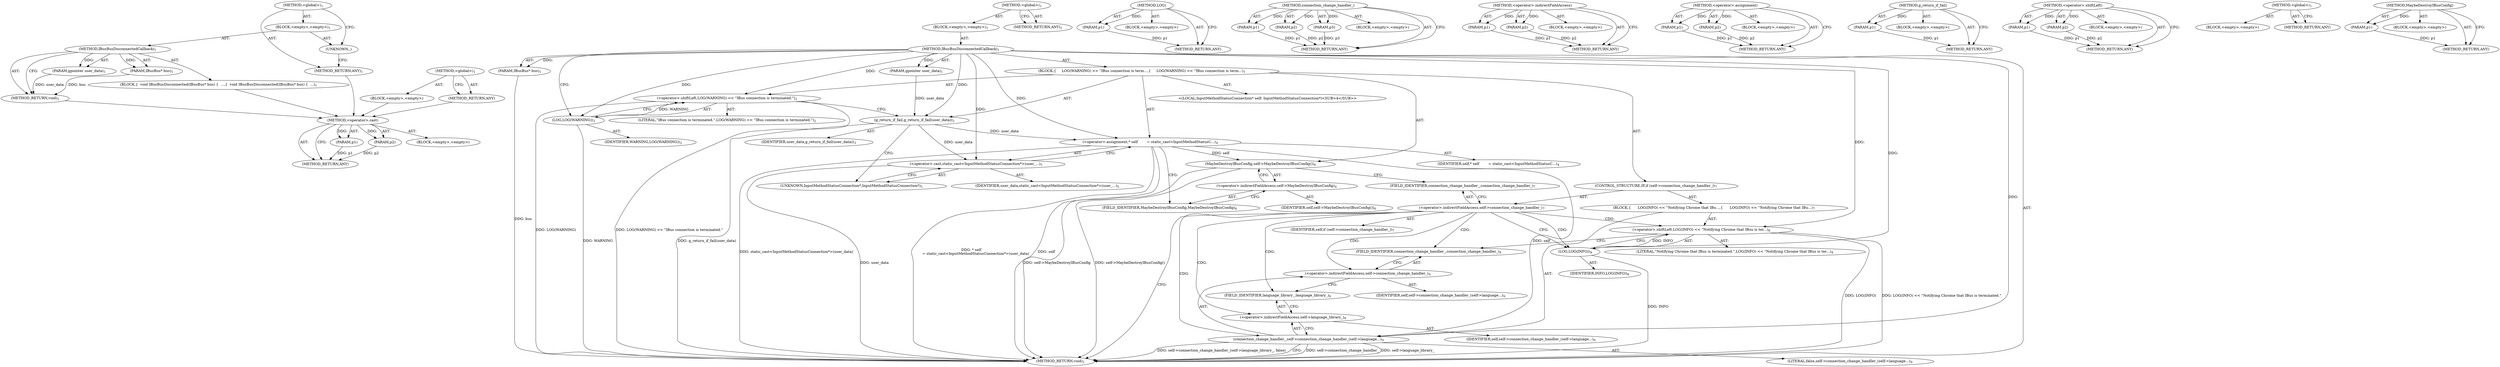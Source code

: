 digraph "&lt;global&gt;" {
vulnerable_90 [label=<(METHOD,&lt;operator&gt;.cast)>];
vulnerable_91 [label=<(PARAM,p1)>];
vulnerable_92 [label=<(PARAM,p2)>];
vulnerable_93 [label=<(BLOCK,&lt;empty&gt;,&lt;empty&gt;)>];
vulnerable_94 [label=<(METHOD_RETURN,ANY)>];
vulnerable_6 [label=<(METHOD,&lt;global&gt;)<SUB>1</SUB>>];
vulnerable_7 [label=<(BLOCK,&lt;empty&gt;,&lt;empty&gt;)<SUB>1</SUB>>];
vulnerable_8 [label=<(METHOD,IBusBusDisconnectedCallback)<SUB>1</SUB>>];
vulnerable_9 [label=<(PARAM,IBusBus* bus)<SUB>1</SUB>>];
vulnerable_10 [label=<(PARAM,gpointer user_data)<SUB>1</SUB>>];
vulnerable_11 [label=<(BLOCK,{
     LOG(WARNING) &lt;&lt; &quot;IBus connection is term...,{
     LOG(WARNING) &lt;&lt; &quot;IBus connection is term...)<SUB>1</SUB>>];
vulnerable_12 [label=<(&lt;operator&gt;.shiftLeft,LOG(WARNING) &lt;&lt; &quot;IBus connection is terminated.&quot;)<SUB>2</SUB>>];
vulnerable_13 [label=<(LOG,LOG(WARNING))<SUB>2</SUB>>];
vulnerable_14 [label=<(IDENTIFIER,WARNING,LOG(WARNING))<SUB>2</SUB>>];
vulnerable_15 [label=<(LITERAL,&quot;IBus connection is terminated.&quot;,LOG(WARNING) &lt;&lt; &quot;IBus connection is terminated.&quot;)<SUB>2</SUB>>];
vulnerable_16 [label=<(g_return_if_fail,g_return_if_fail(user_data))<SUB>3</SUB>>];
vulnerable_17 [label=<(IDENTIFIER,user_data,g_return_if_fail(user_data))<SUB>3</SUB>>];
vulnerable_18 [label="<(LOCAL,InputMethodStatusConnection* self: InputMethodStatusConnection*)<SUB>4</SUB>>"];
vulnerable_19 [label=<(&lt;operator&gt;.assignment,* self
        = static_cast&lt;InputMethodStatusC...)<SUB>4</SUB>>];
vulnerable_20 [label=<(IDENTIFIER,self,* self
        = static_cast&lt;InputMethodStatusC...)<SUB>4</SUB>>];
vulnerable_21 [label=<(&lt;operator&gt;.cast,static_cast&lt;InputMethodStatusConnection*&gt;(user_...)<SUB>5</SUB>>];
vulnerable_22 [label=<(UNKNOWN,InputMethodStatusConnection*,InputMethodStatusConnection*)<SUB>5</SUB>>];
vulnerable_23 [label=<(IDENTIFIER,user_data,static_cast&lt;InputMethodStatusConnection*&gt;(user_...)<SUB>5</SUB>>];
vulnerable_24 [label=<(MaybeDestroyIBusConfig,self-&gt;MaybeDestroyIBusConfig())<SUB>6</SUB>>];
vulnerable_25 [label=<(&lt;operator&gt;.indirectFieldAccess,self-&gt;MaybeDestroyIBusConfig)<SUB>6</SUB>>];
vulnerable_26 [label=<(IDENTIFIER,self,self-&gt;MaybeDestroyIBusConfig())<SUB>6</SUB>>];
vulnerable_27 [label=<(FIELD_IDENTIFIER,MaybeDestroyIBusConfig,MaybeDestroyIBusConfig)<SUB>6</SUB>>];
vulnerable_28 [label=<(CONTROL_STRUCTURE,IF,if (self-&gt;connection_change_handler_))<SUB>7</SUB>>];
vulnerable_29 [label=<(&lt;operator&gt;.indirectFieldAccess,self-&gt;connection_change_handler_)<SUB>7</SUB>>];
vulnerable_30 [label=<(IDENTIFIER,self,if (self-&gt;connection_change_handler_))<SUB>7</SUB>>];
vulnerable_31 [label=<(FIELD_IDENTIFIER,connection_change_handler_,connection_change_handler_)<SUB>7</SUB>>];
vulnerable_32 [label=<(BLOCK,{
      LOG(INFO) &lt;&lt; &quot;Notifying Chrome that IBu...,{
      LOG(INFO) &lt;&lt; &quot;Notifying Chrome that IBu...)<SUB>7</SUB>>];
vulnerable_33 [label=<(&lt;operator&gt;.shiftLeft,LOG(INFO) &lt;&lt; &quot;Notifying Chrome that IBus is ter...)<SUB>8</SUB>>];
vulnerable_34 [label=<(LOG,LOG(INFO))<SUB>8</SUB>>];
vulnerable_35 [label=<(IDENTIFIER,INFO,LOG(INFO))<SUB>8</SUB>>];
vulnerable_36 [label=<(LITERAL,&quot;Notifying Chrome that IBus is terminated.&quot;,LOG(INFO) &lt;&lt; &quot;Notifying Chrome that IBus is ter...)<SUB>8</SUB>>];
vulnerable_37 [label=<(connection_change_handler_,self-&gt;connection_change_handler_(self-&gt;language...)<SUB>9</SUB>>];
vulnerable_38 [label=<(&lt;operator&gt;.indirectFieldAccess,self-&gt;connection_change_handler_)<SUB>9</SUB>>];
vulnerable_39 [label=<(IDENTIFIER,self,self-&gt;connection_change_handler_(self-&gt;language...)<SUB>9</SUB>>];
vulnerable_40 [label=<(FIELD_IDENTIFIER,connection_change_handler_,connection_change_handler_)<SUB>9</SUB>>];
vulnerable_41 [label=<(&lt;operator&gt;.indirectFieldAccess,self-&gt;language_library_)<SUB>9</SUB>>];
vulnerable_42 [label=<(IDENTIFIER,self,self-&gt;connection_change_handler_(self-&gt;language...)<SUB>9</SUB>>];
vulnerable_43 [label=<(FIELD_IDENTIFIER,language_library_,language_library_)<SUB>9</SUB>>];
vulnerable_44 [label=<(LITERAL,false,self-&gt;connection_change_handler_(self-&gt;language...)<SUB>9</SUB>>];
vulnerable_45 [label=<(METHOD_RETURN,void)<SUB>1</SUB>>];
vulnerable_47 [label=<(METHOD_RETURN,ANY)<SUB>1</SUB>>];
vulnerable_77 [label=<(METHOD,LOG)>];
vulnerable_78 [label=<(PARAM,p1)>];
vulnerable_79 [label=<(BLOCK,&lt;empty&gt;,&lt;empty&gt;)>];
vulnerable_80 [label=<(METHOD_RETURN,ANY)>];
vulnerable_104 [label=<(METHOD,connection_change_handler_)>];
vulnerable_105 [label=<(PARAM,p1)>];
vulnerable_106 [label=<(PARAM,p2)>];
vulnerable_107 [label=<(PARAM,p3)>];
vulnerable_108 [label=<(BLOCK,&lt;empty&gt;,&lt;empty&gt;)>];
vulnerable_109 [label=<(METHOD_RETURN,ANY)>];
vulnerable_99 [label=<(METHOD,&lt;operator&gt;.indirectFieldAccess)>];
vulnerable_100 [label=<(PARAM,p1)>];
vulnerable_101 [label=<(PARAM,p2)>];
vulnerable_102 [label=<(BLOCK,&lt;empty&gt;,&lt;empty&gt;)>];
vulnerable_103 [label=<(METHOD_RETURN,ANY)>];
vulnerable_85 [label=<(METHOD,&lt;operator&gt;.assignment)>];
vulnerable_86 [label=<(PARAM,p1)>];
vulnerable_87 [label=<(PARAM,p2)>];
vulnerable_88 [label=<(BLOCK,&lt;empty&gt;,&lt;empty&gt;)>];
vulnerable_89 [label=<(METHOD_RETURN,ANY)>];
vulnerable_81 [label=<(METHOD,g_return_if_fail)>];
vulnerable_82 [label=<(PARAM,p1)>];
vulnerable_83 [label=<(BLOCK,&lt;empty&gt;,&lt;empty&gt;)>];
vulnerable_84 [label=<(METHOD_RETURN,ANY)>];
vulnerable_72 [label=<(METHOD,&lt;operator&gt;.shiftLeft)>];
vulnerable_73 [label=<(PARAM,p1)>];
vulnerable_74 [label=<(PARAM,p2)>];
vulnerable_75 [label=<(BLOCK,&lt;empty&gt;,&lt;empty&gt;)>];
vulnerable_76 [label=<(METHOD_RETURN,ANY)>];
vulnerable_66 [label=<(METHOD,&lt;global&gt;)<SUB>1</SUB>>];
vulnerable_67 [label=<(BLOCK,&lt;empty&gt;,&lt;empty&gt;)>];
vulnerable_68 [label=<(METHOD_RETURN,ANY)>];
vulnerable_95 [label=<(METHOD,MaybeDestroyIBusConfig)>];
vulnerable_96 [label=<(PARAM,p1)>];
vulnerable_97 [label=<(BLOCK,&lt;empty&gt;,&lt;empty&gt;)>];
vulnerable_98 [label=<(METHOD_RETURN,ANY)>];
fixed_6 [label=<(METHOD,&lt;global&gt;)<SUB>1</SUB>>];
fixed_7 [label=<(BLOCK,&lt;empty&gt;,&lt;empty&gt;)<SUB>1</SUB>>];
fixed_8 [label=<(METHOD,IBusBusDisconnectedCallback)<SUB>1</SUB>>];
fixed_9 [label=<(PARAM,IBusBus* bus)<SUB>1</SUB>>];
fixed_10 [label=<(PARAM,gpointer user_data)<SUB>1</SUB>>];
fixed_11 [label=<(BLOCK,{
  void IBusBusDisconnected(IBusBus* bus) {
  ...,{
  void IBusBusDisconnected(IBusBus* bus) {
  ...)<SUB>1</SUB>>];
fixed_12 [label=<(METHOD_RETURN,void)<SUB>1</SUB>>];
fixed_14 [label=<(UNKNOWN,,)>];
fixed_15 [label=<(METHOD_RETURN,ANY)<SUB>1</SUB>>];
fixed_26 [label=<(METHOD,&lt;global&gt;)<SUB>1</SUB>>];
fixed_27 [label=<(BLOCK,&lt;empty&gt;,&lt;empty&gt;)>];
fixed_28 [label=<(METHOD_RETURN,ANY)>];
vulnerable_90 -> vulnerable_91  [key=0, label="AST: "];
vulnerable_90 -> vulnerable_91  [key=1, label="DDG: "];
vulnerable_90 -> vulnerable_93  [key=0, label="AST: "];
vulnerable_90 -> vulnerable_92  [key=0, label="AST: "];
vulnerable_90 -> vulnerable_92  [key=1, label="DDG: "];
vulnerable_90 -> vulnerable_94  [key=0, label="AST: "];
vulnerable_90 -> vulnerable_94  [key=1, label="CFG: "];
vulnerable_91 -> vulnerable_94  [key=0, label="DDG: p1"];
vulnerable_92 -> vulnerable_94  [key=0, label="DDG: p2"];
vulnerable_6 -> vulnerable_7  [key=0, label="AST: "];
vulnerable_6 -> vulnerable_47  [key=0, label="AST: "];
vulnerable_6 -> vulnerable_47  [key=1, label="CFG: "];
vulnerable_7 -> vulnerable_8  [key=0, label="AST: "];
vulnerable_8 -> vulnerable_9  [key=0, label="AST: "];
vulnerable_8 -> vulnerable_9  [key=1, label="DDG: "];
vulnerable_8 -> vulnerable_10  [key=0, label="AST: "];
vulnerable_8 -> vulnerable_10  [key=1, label="DDG: "];
vulnerable_8 -> vulnerable_11  [key=0, label="AST: "];
vulnerable_8 -> vulnerable_45  [key=0, label="AST: "];
vulnerable_8 -> vulnerable_13  [key=0, label="CFG: "];
vulnerable_8 -> vulnerable_13  [key=1, label="DDG: "];
vulnerable_8 -> vulnerable_19  [key=0, label="DDG: "];
vulnerable_8 -> vulnerable_12  [key=0, label="DDG: "];
vulnerable_8 -> vulnerable_16  [key=0, label="DDG: "];
vulnerable_8 -> vulnerable_21  [key=0, label="DDG: "];
vulnerable_8 -> vulnerable_33  [key=0, label="DDG: "];
vulnerable_8 -> vulnerable_37  [key=0, label="DDG: "];
vulnerable_8 -> vulnerable_34  [key=0, label="DDG: "];
vulnerable_9 -> vulnerable_45  [key=0, label="DDG: bus"];
vulnerable_10 -> vulnerable_16  [key=0, label="DDG: user_data"];
vulnerable_11 -> vulnerable_12  [key=0, label="AST: "];
vulnerable_11 -> vulnerable_16  [key=0, label="AST: "];
vulnerable_11 -> vulnerable_18  [key=0, label="AST: "];
vulnerable_11 -> vulnerable_19  [key=0, label="AST: "];
vulnerable_11 -> vulnerable_24  [key=0, label="AST: "];
vulnerable_11 -> vulnerable_28  [key=0, label="AST: "];
vulnerable_12 -> vulnerable_13  [key=0, label="AST: "];
vulnerable_12 -> vulnerable_15  [key=0, label="AST: "];
vulnerable_12 -> vulnerable_16  [key=0, label="CFG: "];
vulnerable_12 -> vulnerable_45  [key=0, label="DDG: LOG(WARNING)"];
vulnerable_12 -> vulnerable_45  [key=1, label="DDG: LOG(WARNING) &lt;&lt; &quot;IBus connection is terminated.&quot;"];
vulnerable_13 -> vulnerable_14  [key=0, label="AST: "];
vulnerable_13 -> vulnerable_12  [key=0, label="CFG: "];
vulnerable_13 -> vulnerable_12  [key=1, label="DDG: WARNING"];
vulnerable_13 -> vulnerable_45  [key=0, label="DDG: WARNING"];
vulnerable_16 -> vulnerable_17  [key=0, label="AST: "];
vulnerable_16 -> vulnerable_22  [key=0, label="CFG: "];
vulnerable_16 -> vulnerable_45  [key=0, label="DDG: g_return_if_fail(user_data)"];
vulnerable_16 -> vulnerable_19  [key=0, label="DDG: user_data"];
vulnerable_16 -> vulnerable_21  [key=0, label="DDG: user_data"];
vulnerable_19 -> vulnerable_20  [key=0, label="AST: "];
vulnerable_19 -> vulnerable_21  [key=0, label="AST: "];
vulnerable_19 -> vulnerable_27  [key=0, label="CFG: "];
vulnerable_19 -> vulnerable_45  [key=0, label="DDG: self"];
vulnerable_19 -> vulnerable_45  [key=1, label="DDG: static_cast&lt;InputMethodStatusConnection*&gt;(user_data)"];
vulnerable_19 -> vulnerable_45  [key=2, label="DDG: * self
        = static_cast&lt;InputMethodStatusConnection*&gt;(user_data)"];
vulnerable_19 -> vulnerable_24  [key=0, label="DDG: self"];
vulnerable_19 -> vulnerable_37  [key=0, label="DDG: self"];
vulnerable_21 -> vulnerable_22  [key=0, label="AST: "];
vulnerable_21 -> vulnerable_23  [key=0, label="AST: "];
vulnerable_21 -> vulnerable_19  [key=0, label="CFG: "];
vulnerable_21 -> vulnerable_45  [key=0, label="DDG: user_data"];
vulnerable_22 -> vulnerable_21  [key=0, label="CFG: "];
vulnerable_24 -> vulnerable_25  [key=0, label="AST: "];
vulnerable_24 -> vulnerable_31  [key=0, label="CFG: "];
vulnerable_24 -> vulnerable_45  [key=0, label="DDG: self-&gt;MaybeDestroyIBusConfig"];
vulnerable_24 -> vulnerable_45  [key=1, label="DDG: self-&gt;MaybeDestroyIBusConfig()"];
vulnerable_25 -> vulnerable_26  [key=0, label="AST: "];
vulnerable_25 -> vulnerable_27  [key=0, label="AST: "];
vulnerable_25 -> vulnerable_24  [key=0, label="CFG: "];
vulnerable_27 -> vulnerable_25  [key=0, label="CFG: "];
vulnerable_28 -> vulnerable_29  [key=0, label="AST: "];
vulnerable_28 -> vulnerable_32  [key=0, label="AST: "];
vulnerable_29 -> vulnerable_30  [key=0, label="AST: "];
vulnerable_29 -> vulnerable_31  [key=0, label="AST: "];
vulnerable_29 -> vulnerable_45  [key=0, label="CFG: "];
vulnerable_29 -> vulnerable_34  [key=0, label="CFG: "];
vulnerable_29 -> vulnerable_34  [key=1, label="CDG: "];
vulnerable_29 -> vulnerable_40  [key=0, label="CDG: "];
vulnerable_29 -> vulnerable_33  [key=0, label="CDG: "];
vulnerable_29 -> vulnerable_37  [key=0, label="CDG: "];
vulnerable_29 -> vulnerable_38  [key=0, label="CDG: "];
vulnerable_29 -> vulnerable_41  [key=0, label="CDG: "];
vulnerable_29 -> vulnerable_43  [key=0, label="CDG: "];
vulnerable_31 -> vulnerable_29  [key=0, label="CFG: "];
vulnerable_32 -> vulnerable_33  [key=0, label="AST: "];
vulnerable_32 -> vulnerable_37  [key=0, label="AST: "];
vulnerable_33 -> vulnerable_34  [key=0, label="AST: "];
vulnerable_33 -> vulnerable_36  [key=0, label="AST: "];
vulnerable_33 -> vulnerable_40  [key=0, label="CFG: "];
vulnerable_33 -> vulnerable_45  [key=0, label="DDG: LOG(INFO)"];
vulnerable_33 -> vulnerable_45  [key=1, label="DDG: LOG(INFO) &lt;&lt; &quot;Notifying Chrome that IBus is terminated.&quot;"];
vulnerable_34 -> vulnerable_35  [key=0, label="AST: "];
vulnerable_34 -> vulnerable_33  [key=0, label="CFG: "];
vulnerable_34 -> vulnerable_33  [key=1, label="DDG: INFO"];
vulnerable_34 -> vulnerable_45  [key=0, label="DDG: INFO"];
vulnerable_37 -> vulnerable_38  [key=0, label="AST: "];
vulnerable_37 -> vulnerable_41  [key=0, label="AST: "];
vulnerable_37 -> vulnerable_44  [key=0, label="AST: "];
vulnerable_37 -> vulnerable_45  [key=0, label="CFG: "];
vulnerable_37 -> vulnerable_45  [key=1, label="DDG: self-&gt;connection_change_handler_"];
vulnerable_37 -> vulnerable_45  [key=2, label="DDG: self-&gt;language_library_"];
vulnerable_37 -> vulnerable_45  [key=3, label="DDG: self-&gt;connection_change_handler_(self-&gt;language_library_, false)"];
vulnerable_38 -> vulnerable_39  [key=0, label="AST: "];
vulnerable_38 -> vulnerable_40  [key=0, label="AST: "];
vulnerable_38 -> vulnerable_43  [key=0, label="CFG: "];
vulnerable_40 -> vulnerable_38  [key=0, label="CFG: "];
vulnerable_41 -> vulnerable_42  [key=0, label="AST: "];
vulnerable_41 -> vulnerable_43  [key=0, label="AST: "];
vulnerable_41 -> vulnerable_37  [key=0, label="CFG: "];
vulnerable_43 -> vulnerable_41  [key=0, label="CFG: "];
vulnerable_77 -> vulnerable_78  [key=0, label="AST: "];
vulnerable_77 -> vulnerable_78  [key=1, label="DDG: "];
vulnerable_77 -> vulnerable_79  [key=0, label="AST: "];
vulnerable_77 -> vulnerable_80  [key=0, label="AST: "];
vulnerable_77 -> vulnerable_80  [key=1, label="CFG: "];
vulnerable_78 -> vulnerable_80  [key=0, label="DDG: p1"];
vulnerable_104 -> vulnerable_105  [key=0, label="AST: "];
vulnerable_104 -> vulnerable_105  [key=1, label="DDG: "];
vulnerable_104 -> vulnerable_108  [key=0, label="AST: "];
vulnerable_104 -> vulnerable_106  [key=0, label="AST: "];
vulnerable_104 -> vulnerable_106  [key=1, label="DDG: "];
vulnerable_104 -> vulnerable_109  [key=0, label="AST: "];
vulnerable_104 -> vulnerable_109  [key=1, label="CFG: "];
vulnerable_104 -> vulnerable_107  [key=0, label="AST: "];
vulnerable_104 -> vulnerable_107  [key=1, label="DDG: "];
vulnerable_105 -> vulnerable_109  [key=0, label="DDG: p1"];
vulnerable_106 -> vulnerable_109  [key=0, label="DDG: p2"];
vulnerable_107 -> vulnerable_109  [key=0, label="DDG: p3"];
vulnerable_99 -> vulnerable_100  [key=0, label="AST: "];
vulnerable_99 -> vulnerable_100  [key=1, label="DDG: "];
vulnerable_99 -> vulnerable_102  [key=0, label="AST: "];
vulnerable_99 -> vulnerable_101  [key=0, label="AST: "];
vulnerable_99 -> vulnerable_101  [key=1, label="DDG: "];
vulnerable_99 -> vulnerable_103  [key=0, label="AST: "];
vulnerable_99 -> vulnerable_103  [key=1, label="CFG: "];
vulnerable_100 -> vulnerable_103  [key=0, label="DDG: p1"];
vulnerable_101 -> vulnerable_103  [key=0, label="DDG: p2"];
vulnerable_85 -> vulnerable_86  [key=0, label="AST: "];
vulnerable_85 -> vulnerable_86  [key=1, label="DDG: "];
vulnerable_85 -> vulnerable_88  [key=0, label="AST: "];
vulnerable_85 -> vulnerable_87  [key=0, label="AST: "];
vulnerable_85 -> vulnerable_87  [key=1, label="DDG: "];
vulnerable_85 -> vulnerable_89  [key=0, label="AST: "];
vulnerable_85 -> vulnerable_89  [key=1, label="CFG: "];
vulnerable_86 -> vulnerable_89  [key=0, label="DDG: p1"];
vulnerable_87 -> vulnerable_89  [key=0, label="DDG: p2"];
vulnerable_81 -> vulnerable_82  [key=0, label="AST: "];
vulnerable_81 -> vulnerable_82  [key=1, label="DDG: "];
vulnerable_81 -> vulnerable_83  [key=0, label="AST: "];
vulnerable_81 -> vulnerable_84  [key=0, label="AST: "];
vulnerable_81 -> vulnerable_84  [key=1, label="CFG: "];
vulnerable_82 -> vulnerable_84  [key=0, label="DDG: p1"];
vulnerable_72 -> vulnerable_73  [key=0, label="AST: "];
vulnerable_72 -> vulnerable_73  [key=1, label="DDG: "];
vulnerable_72 -> vulnerable_75  [key=0, label="AST: "];
vulnerable_72 -> vulnerable_74  [key=0, label="AST: "];
vulnerable_72 -> vulnerable_74  [key=1, label="DDG: "];
vulnerable_72 -> vulnerable_76  [key=0, label="AST: "];
vulnerable_72 -> vulnerable_76  [key=1, label="CFG: "];
vulnerable_73 -> vulnerable_76  [key=0, label="DDG: p1"];
vulnerable_74 -> vulnerable_76  [key=0, label="DDG: p2"];
vulnerable_66 -> vulnerable_67  [key=0, label="AST: "];
vulnerable_66 -> vulnerable_68  [key=0, label="AST: "];
vulnerable_66 -> vulnerable_68  [key=1, label="CFG: "];
vulnerable_95 -> vulnerable_96  [key=0, label="AST: "];
vulnerable_95 -> vulnerable_96  [key=1, label="DDG: "];
vulnerable_95 -> vulnerable_97  [key=0, label="AST: "];
vulnerable_95 -> vulnerable_98  [key=0, label="AST: "];
vulnerable_95 -> vulnerable_98  [key=1, label="CFG: "];
vulnerable_96 -> vulnerable_98  [key=0, label="DDG: p1"];
fixed_6 -> fixed_7  [key=0, label="AST: "];
fixed_6 -> fixed_15  [key=0, label="AST: "];
fixed_6 -> fixed_14  [key=0, label="CFG: "];
fixed_7 -> fixed_8  [key=0, label="AST: "];
fixed_7 -> fixed_14  [key=0, label="AST: "];
fixed_8 -> fixed_9  [key=0, label="AST: "];
fixed_8 -> fixed_9  [key=1, label="DDG: "];
fixed_8 -> fixed_10  [key=0, label="AST: "];
fixed_8 -> fixed_10  [key=1, label="DDG: "];
fixed_8 -> fixed_11  [key=0, label="AST: "];
fixed_8 -> fixed_12  [key=0, label="AST: "];
fixed_8 -> fixed_12  [key=1, label="CFG: "];
fixed_9 -> fixed_12  [key=0, label="DDG: bus"];
fixed_10 -> fixed_12  [key=0, label="DDG: user_data"];
fixed_11 -> vulnerable_90  [key=0];
fixed_12 -> vulnerable_90  [key=0];
fixed_14 -> fixed_15  [key=0, label="CFG: "];
fixed_15 -> vulnerable_90  [key=0];
fixed_26 -> fixed_27  [key=0, label="AST: "];
fixed_26 -> fixed_28  [key=0, label="AST: "];
fixed_26 -> fixed_28  [key=1, label="CFG: "];
fixed_27 -> vulnerable_90  [key=0];
fixed_28 -> vulnerable_90  [key=0];
}
